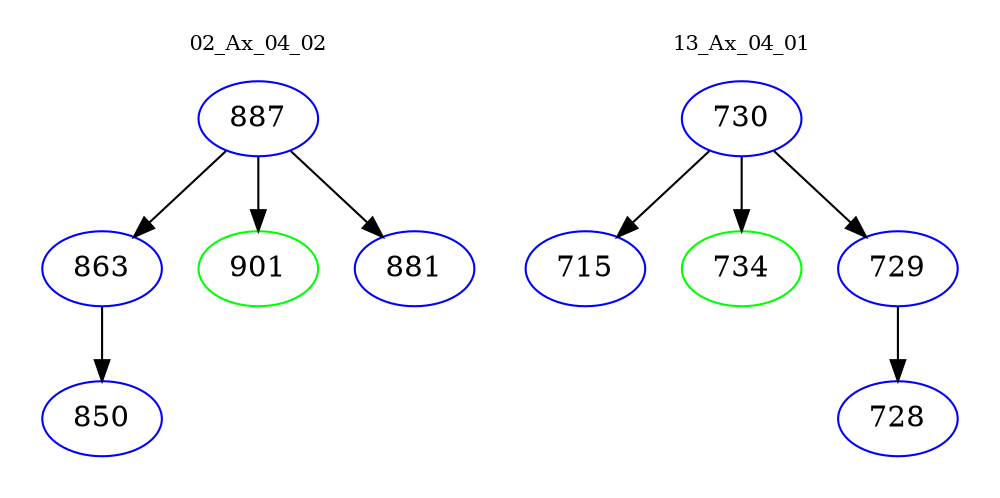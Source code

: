 digraph{
subgraph cluster_0 {
color = white
label = "02_Ax_04_02";
fontsize=10;
T0_887 [label="887", color="blue"]
T0_887 -> T0_863 [color="black"]
T0_863 [label="863", color="blue"]
T0_863 -> T0_850 [color="black"]
T0_850 [label="850", color="blue"]
T0_887 -> T0_901 [color="black"]
T0_901 [label="901", color="green"]
T0_887 -> T0_881 [color="black"]
T0_881 [label="881", color="blue"]
}
subgraph cluster_1 {
color = white
label = "13_Ax_04_01";
fontsize=10;
T1_730 [label="730", color="blue"]
T1_730 -> T1_715 [color="black"]
T1_715 [label="715", color="blue"]
T1_730 -> T1_734 [color="black"]
T1_734 [label="734", color="green"]
T1_730 -> T1_729 [color="black"]
T1_729 [label="729", color="blue"]
T1_729 -> T1_728 [color="black"]
T1_728 [label="728", color="blue"]
}
}
